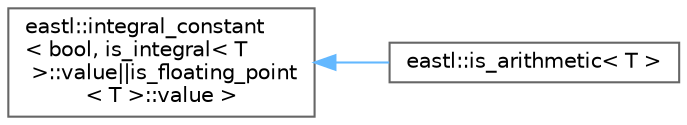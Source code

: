 digraph "类继承关系图"
{
 // LATEX_PDF_SIZE
  bgcolor="transparent";
  edge [fontname=Helvetica,fontsize=10,labelfontname=Helvetica,labelfontsize=10];
  node [fontname=Helvetica,fontsize=10,shape=box,height=0.2,width=0.4];
  rankdir="LR";
  Node0 [id="Node000000",label="eastl::integral_constant\l\< bool, is_integral\< T\l \>::value\|\|is_floating_point\l\< T \>::value \>",height=0.2,width=0.4,color="grey40", fillcolor="white", style="filled",URL="$structeastl_1_1integral__constant.html",tooltip=" "];
  Node0 -> Node1 [id="edge779_Node000000_Node000001",dir="back",color="steelblue1",style="solid",tooltip=" "];
  Node1 [id="Node000001",label="eastl::is_arithmetic\< T \>",height=0.2,width=0.4,color="grey40", fillcolor="white", style="filled",URL="$structeastl_1_1is__arithmetic.html",tooltip=" "];
}
